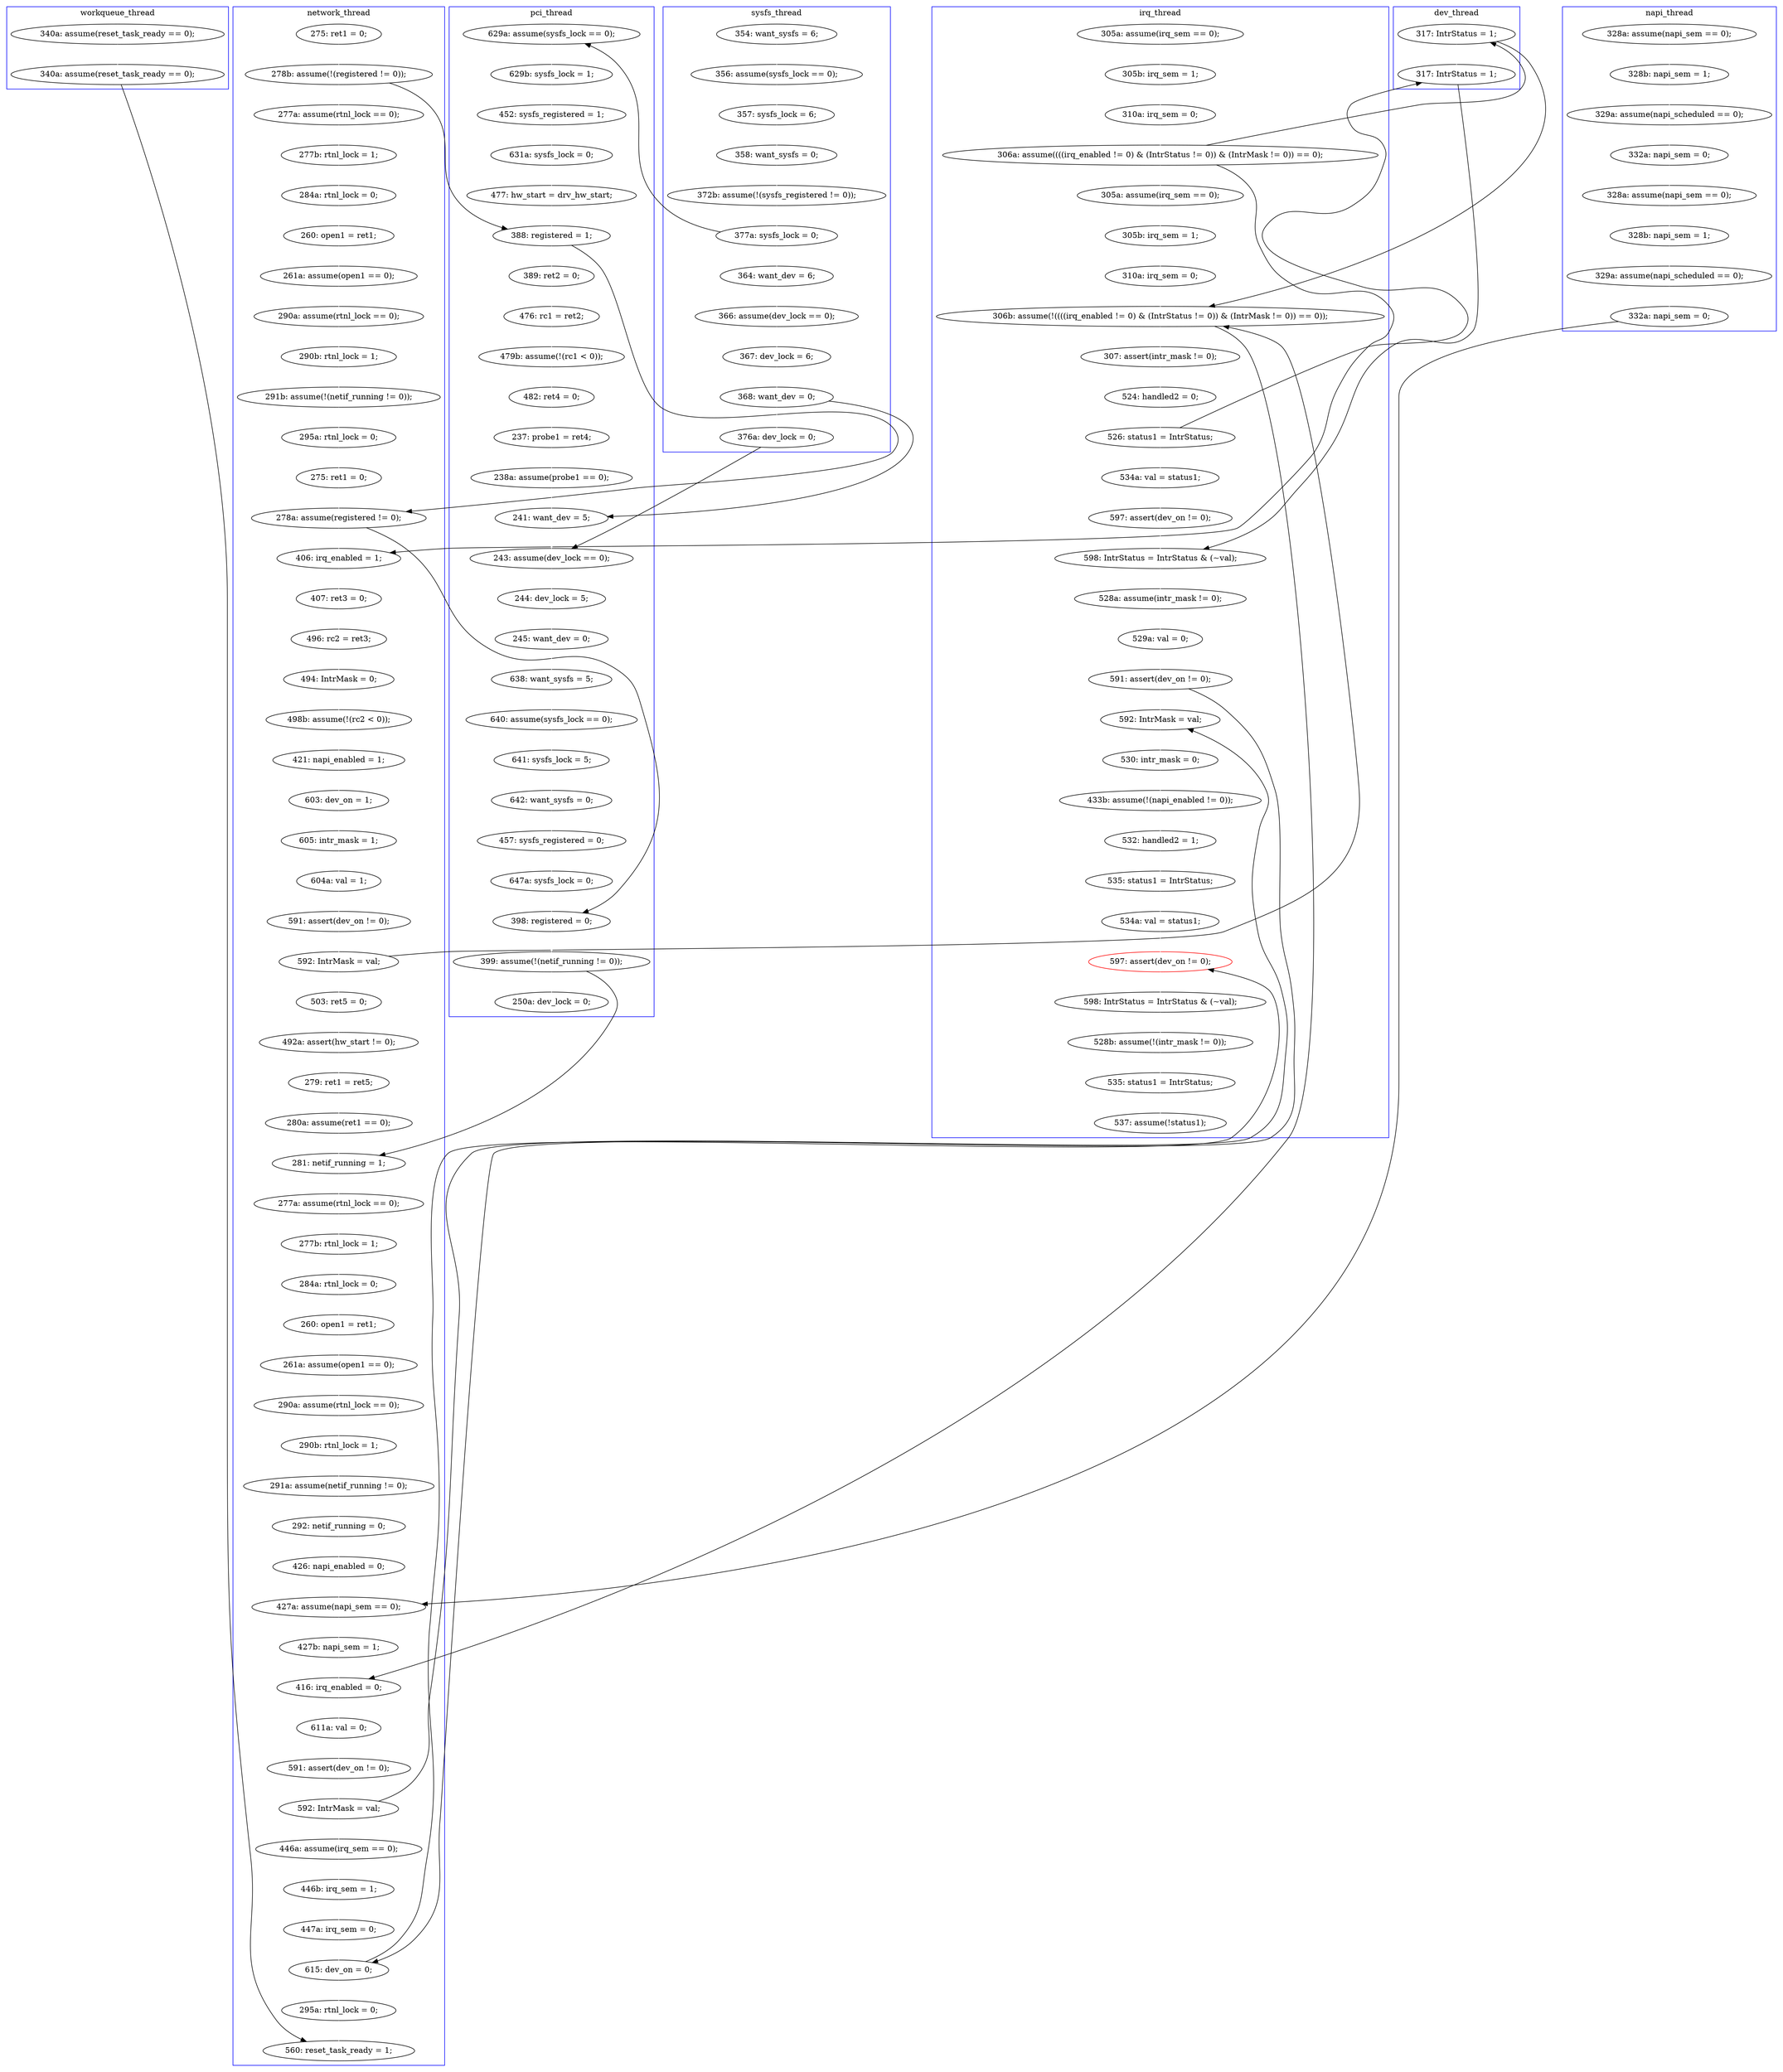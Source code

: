 digraph Counterexample {
	152 -> 154 [color = white, style = solid]
	192 -> 195 [color = white, style = solid]
	136 -> 138 [color = white, style = solid]
	133 -> 136 [color = white, style = solid]
	99 -> 123 [color = black, style = solid, constraint = false]
	125 -> 130 [color = white, style = solid]
	71 -> 72 [color = white, style = solid]
	247 -> 248 [color = white, style = solid]
	261 -> 262 [color = white, style = solid]
	30 -> 111 [color = black, style = solid, constraint = false]
	112 -> 113 [color = white, style = solid]
	40 -> 182 [color = black, style = solid, constraint = false]
	303 -> 314 [color = white, style = solid]
	88 -> 90 [color = white, style = solid]
	196 -> 198 [color = white, style = solid]
	122 -> 123 [color = white, style = solid]
	113 -> 116 [color = white, style = solid]
	188 -> 189 [color = white, style = solid]
	118 -> 121 [color = white, style = solid]
	73 -> 75 [color = white, style = solid]
	269 -> 276 [color = white, style = solid]
	279 -> 281 [color = white, style = solid]
	53 -> 54 [color = white, style = solid]
	223 -> 243 [color = white, style = solid]
	280 -> 288 [color = white, style = solid]
	72 -> 73 [color = white, style = solid]
	47 -> 173 [color = white, style = solid]
	228 -> 231 [color = white, style = solid]
	98 -> 99 [color = white, style = solid]
	201 -> 247 [color = black, style = solid, constraint = false]
	98 -> 122 [color = black, style = solid, constraint = false]
	248 -> 254 [color = white, style = solid]
	206 -> 209 [color = white, style = solid]
	220 -> 223 [color = white, style = solid]
	209 -> 210 [color = white, style = solid]
	271 -> 275 [color = white, style = solid]
	198 -> 254 [color = black, style = solid, constraint = false]
	81 -> 91 [color = white, style = solid]
	263 -> 280 [color = black, style = solid, constraint = false]
	131 -> 132 [color = white, style = solid]
	263 -> 267 [color = white, style = solid]
	167 -> 169 [color = white, style = solid]
	181 -> 217 [color = white, style = solid]
	259 -> 261 [color = white, style = solid]
	215 -> 220 [color = white, style = solid]
	288 -> 296 [color = white, style = solid]
	172 -> 184 [color = white, style = solid]
	184 -> 185 [color = white, style = solid]
	238 -> 244 [color = white, style = solid]
	85 -> 87 [color = white, style = solid]
	243 -> 251 [color = white, style = solid]
	211 -> 212 [color = white, style = solid]
	268 -> 269 [color = white, style = solid]
	40 -> 193 [color = white, style = solid]
	281 -> 283 [color = white, style = solid]
	57 -> 58 [color = white, style = solid]
	117 -> 118 [color = white, style = solid]
	40 -> 163 [color = black, style = solid, constraint = false]
	194 -> 196 [color = white, style = solid]
	173 -> 296 [color = black, style = solid, constraint = false]
	106 -> 111 [color = white, style = solid]
	299 -> 303 [color = white, style = solid]
	165 -> 167 [color = white, style = solid]
	58 -> 59 [color = white, style = solid]
	189 -> 198 [color = black, style = solid, constraint = false]
	30 -> 56 [color = white, style = solid]
	276 -> 280 [color = white, style = solid]
	163 -> 164 [color = white, style = solid]
	90 -> 201 [color = white, style = solid]
	193 -> 194 [color = white, style = solid]
	262 -> 268 [color = white, style = solid]
	169 -> 172 [color = white, style = solid]
	83 -> 102 [color = white, style = solid]
	235 -> 237 [color = white, style = solid]
	123 -> 124 [color = white, style = solid]
	142 -> 152 [color = white, style = solid]
	87 -> 88 [color = white, style = solid]
	38 -> 40 [color = white, style = solid]
	180 -> 181 [color = white, style = solid]
	111 -> 154 [color = black, style = solid, constraint = false]
	111 -> 112 [color = white, style = solid]
	154 -> 180 [color = black, style = solid, constraint = false]
	80 -> 142 [color = white, style = solid]
	212 -> 227 [color = white, style = solid]
	59 -> 62 [color = white, style = solid]
	314 -> 316 [color = white, style = solid]
	231 -> 234 [color = white, style = solid]
	56 -> 57 [color = white, style = solid]
	181 -> 210 [color = black, style = solid, constraint = false]
	34 -> 38 [color = white, style = solid]
	81 -> 82 [color = black, style = solid, constraint = false]
	218 -> 243 [color = black, style = solid, constraint = false]
	215 -> 218 [color = black, style = solid, constraint = false]
	275 -> 279 [color = white, style = solid]
	27 -> 30 [color = white, style = solid]
	70 -> 71 [color = white, style = solid]
	62 -> 77 [color = white, style = solid]
	130 -> 131 [color = white, style = solid]
	280 -> 298 [color = black, style = solid, constraint = false]
	78 -> 80 [color = white, style = solid]
	254 -> 259 [color = white, style = solid]
	195 -> 206 [color = white, style = solid]
	96 -> 97 [color = white, style = solid]
	182 -> 198 [color = black, style = solid, constraint = false]
	252 -> 263 [color = white, style = solid]
	132 -> 133 [color = white, style = solid]
	154 -> 163 [color = white, style = solid]
	54 -> 65 [color = white, style = solid]
	199 -> 214 [color = white, style = solid]
	97 -> 98 [color = white, style = solid]
	65 -> 85 [color = white, style = solid]
	182 -> 218 [color = white, style = solid]
	104 -> 106 [color = white, style = solid]
	237 -> 238 [color = white, style = solid]
	164 -> 165 [color = white, style = solid]
	82 -> 83 [color = white, style = solid]
	185 -> 186 [color = white, style = solid]
	298 -> 299 [color = white, style = solid]
	186 -> 188 [color = white, style = solid]
	234 -> 235 [color = white, style = solid]
	262 -> 267 [color = black, style = solid, constraint = false]
	251 -> 252 [color = white, style = solid]
	121 -> 122 [color = white, style = solid]
	102 -> 104 [color = white, style = solid]
	124 -> 125 [color = white, style = solid]
	75 -> 81 [color = white, style = solid]
	77 -> 78 [color = white, style = solid]
	198 -> 199 [color = white, style = solid]
	214 -> 215 [color = white, style = solid]
	267 -> 271 [color = white, style = solid]
	227 -> 228 [color = white, style = solid]
	244 -> 247 [color = white, style = solid]
	210 -> 211 [color = white, style = solid]
	138 -> 180 [color = white, style = solid]
	33 -> 34 [color = white, style = solid]
	283 -> 298 [color = white, style = solid]
	189 -> 192 [color = white, style = solid]
	116 -> 117 [color = white, style = solid]
	91 -> 96 [color = white, style = solid]
	subgraph cluster4 {
		label = napi_thread
		color = blue
		90  [label = "329a: assume(napi_scheduled == 0);"]
		85  [label = "332a: napi_sem = 0;"]
		53  [label = "328a: assume(napi_sem == 0);"]
		88  [label = "328b: napi_sem = 1;"]
		87  [label = "328a: assume(napi_sem == 0);"]
		201  [label = "332a: napi_sem = 0;"]
		65  [label = "329a: assume(napi_scheduled == 0);"]
		54  [label = "328b: napi_sem = 1;"]
	}
	subgraph cluster5 {
		label = workqueue_thread
		color = blue
		47  [label = "340a: assume(reset_task_ready == 0);"]
		173  [label = "340a: assume(reset_task_ready == 0);"]
	}
	subgraph cluster7 {
		label = dev_thread
		color = blue
		182  [label = "317: IntrStatus = 1;"]
		218  [label = "317: IntrStatus = 1;"]
	}
	subgraph cluster3 {
		label = irq_thread
		color = blue
		303  [label = "528b: assume(!(intr_mask != 0));"]
		267  [label = "592: IntrMask = val;"]
		38  [label = "310a: irq_sem = 0;"]
		223  [label = "597: assert(dev_on != 0);"]
		281  [label = "535: status1 = IntrStatus;"]
		194  [label = "305b: irq_sem = 1;"]
		196  [label = "310a: irq_sem = 0;"]
		214  [label = "524: handled2 = 0;"]
		314  [label = "535: status1 = IntrStatus;"]
		243  [label = "598: IntrStatus = IntrStatus & (~val);"]
		220  [label = "534a: val = status1;"]
		271  [label = "530: intr_mask = 0;"]
		316  [label = "537: assume(!status1);"]
		40  [label = "306a: assume((((irq_enabled != 0) & (IntrStatus != 0)) & (IntrMask != 0)) == 0);"]
		299  [label = "598: IntrStatus = IntrStatus & (~val);"]
		263  [label = "591: assert(dev_on != 0);"]
		298  [label = "597: assert(dev_on != 0);", color = red]
		34  [label = "305b: irq_sem = 1;"]
		33  [label = "305a: assume(irq_sem == 0);"]
		283  [label = "534a: val = status1;"]
		251  [label = "528a: assume(intr_mask != 0);"]
		199  [label = "307: assert(intr_mask != 0);"]
		279  [label = "532: handled2 = 1;"]
		275  [label = "433b: assume(!(napi_enabled != 0));"]
		198  [label = "306b: assume(!((((irq_enabled != 0) & (IntrStatus != 0)) & (IntrMask != 0)) == 0));"]
		252  [label = "529a: val = 0;"]
		193  [label = "305a: assume(irq_sem == 0);"]
		215  [label = "526: status1 = IntrStatus;"]
	}
	subgraph cluster6 {
		label = sysfs_thread
		color = blue
		97  [label = "367: dev_lock = 6;"]
		71  [label = "356: assume(sysfs_lock == 0);"]
		81  [label = "377a: sysfs_lock = 0;"]
		96  [label = "366: assume(dev_lock == 0);"]
		73  [label = "358: want_sysfs = 0;"]
		75  [label = "372b: assume(!(sysfs_registered != 0));"]
		99  [label = "376a: dev_lock = 0;"]
		70  [label = "354: want_sysfs = 6;"]
		98  [label = "368: want_dev = 0;"]
		72  [label = "357: sysfs_lock = 6;"]
		91  [label = "364: want_dev = 6;"]
	}
	subgraph cluster1 {
		label = pci_thread
		color = blue
		118  [label = "237: probe1 = ret4;"]
		181  [label = "399: assume(!(netif_running != 0));"]
		104  [label = "631a: sysfs_lock = 0;"]
		133  [label = "642: want_sysfs = 0;"]
		138  [label = "647a: sysfs_lock = 0;"]
		111  [label = "388: registered = 1;"]
		121  [label = "238a: assume(probe1 == 0);"]
		106  [label = "477: hw_start = drv_hw_start;"]
		117  [label = "482: ret4 = 0;"]
		112  [label = "389: ret2 = 0;"]
		125  [label = "245: want_dev = 0;"]
		116  [label = "479b: assume(!(rc1 < 0));"]
		123  [label = "243: assume(dev_lock == 0);"]
		130  [label = "638: want_sysfs = 5;"]
		102  [label = "452: sysfs_registered = 1;"]
		113  [label = "476: rc1 = ret2;"]
		131  [label = "640: assume(sysfs_lock == 0);"]
		132  [label = "641: sysfs_lock = 5;"]
		180  [label = "398: registered = 0;"]
		217  [label = "250a: dev_lock = 0;"]
		83  [label = "629b: sysfs_lock = 1;"]
		82  [label = "629a: assume(sysfs_lock == 0);"]
		136  [label = "457: sysfs_registered = 0;"]
		124  [label = "244: dev_lock = 5;"]
		122  [label = "241: want_dev = 5;"]
	}
	subgraph cluster2 {
		label = network_thread
		color = blue
		228  [label = "260: open1 = ret1;"]
		296  [label = "560: reset_task_ready = 1;"]
		184  [label = "603: dev_on = 1;"]
		142  [label = "295a: rtnl_lock = 0;"]
		262  [label = "592: IntrMask = val;"]
		188  [label = "591: assert(dev_on != 0);"]
		78  [label = "290b: rtnl_lock = 1;"]
		77  [label = "290a: assume(rtnl_lock == 0);"]
		57  [label = "277b: rtnl_lock = 1;"]
		210  [label = "281: netif_running = 1;"]
		234  [label = "290a: assume(rtnl_lock == 0);"]
		209  [label = "280a: assume(ret1 == 0);"]
		248  [label = "427b: napi_sem = 1;"]
		152  [label = "275: ret1 = 0;"]
		172  [label = "421: napi_enabled = 1;"]
		189  [label = "592: IntrMask = val;"]
		192  [label = "503: ret5 = 0;"]
		206  [label = "279: ret1 = ret5;"]
		254  [label = "416: irq_enabled = 0;"]
		269  [label = "446b: irq_sem = 1;"]
		27  [label = "275: ret1 = 0;"]
		211  [label = "277a: assume(rtnl_lock == 0);"]
		195  [label = "492a: assert(hw_start != 0);"]
		163  [label = "406: irq_enabled = 1;"]
		169  [label = "498b: assume(!(rc2 < 0));"]
		186  [label = "604a: val = 1;"]
		167  [label = "494: IntrMask = 0;"]
		165  [label = "496: rc2 = ret3;"]
		154  [label = "278a: assume(registered != 0);"]
		212  [label = "277b: rtnl_lock = 1;"]
		235  [label = "290b: rtnl_lock = 1;"]
		261  [label = "591: assert(dev_on != 0);"]
		56  [label = "277a: assume(rtnl_lock == 0);"]
		276  [label = "447a: irq_sem = 0;"]
		244  [label = "426: napi_enabled = 0;"]
		30  [label = "278b: assume(!(registered != 0));"]
		237  [label = "291a: assume(netif_running != 0);"]
		231  [label = "261a: assume(open1 == 0);"]
		227  [label = "284a: rtnl_lock = 0;"]
		62  [label = "261a: assume(open1 == 0);"]
		185  [label = "605: intr_mask = 1;"]
		58  [label = "284a: rtnl_lock = 0;"]
		238  [label = "292: netif_running = 0;"]
		288  [label = "295a: rtnl_lock = 0;"]
		268  [label = "446a: assume(irq_sem == 0);"]
		280  [label = "615: dev_on = 0;"]
		80  [label = "291b: assume(!(netif_running != 0));"]
		164  [label = "407: ret3 = 0;"]
		247  [label = "427a: assume(napi_sem == 0);"]
		59  [label = "260: open1 = ret1;"]
		259  [label = "611a: val = 0;"]
	}
}